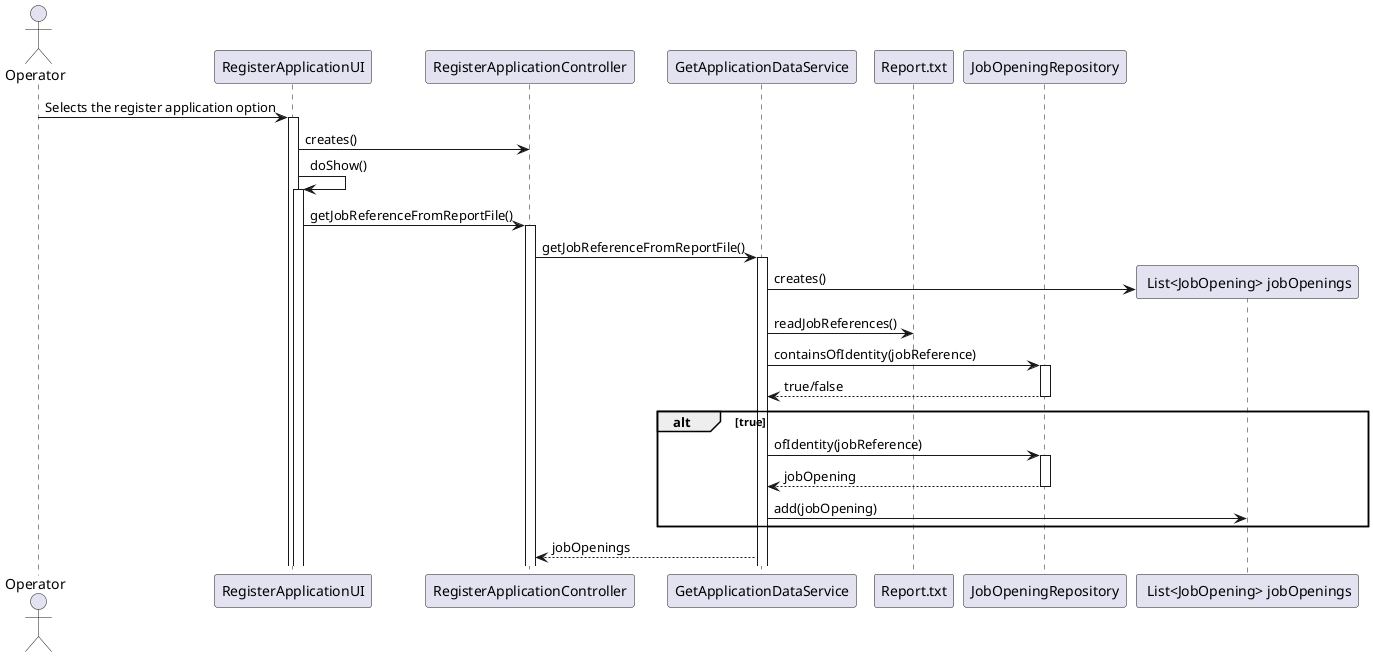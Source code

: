 @startuml

actor Operator as op
participant "RegisterApplicationUI" as UI
participant "RegisterApplicationController" as controller
participant "GetApplicationDataService" as service
participant "Report.txt" as txt
participant "JobOpeningRepository" as JobOpeningRepository
participant " List<JobOpening> jobOpenings" as jobOpeningList

op -> UI: Selects the register application option
activate UI

UI->controller: creates()

UI -> UI: doShow()
activate UI
UI -> controller: getJobReferenceFromReportFile()
activate controller

controller -> service: getJobReferenceFromReportFile()

activate service

service -> jobOpeningList **:creates()
service -> txt: readJobReferences()

service -> JobOpeningRepository : containsOfIdentity(jobReference)
activate JobOpeningRepository
JobOpeningRepository --> service : true/false
alt true
deactivate JobOpeningRepository
service -> JobOpeningRepository  : ofIdentity(jobReference)
activate JobOpeningRepository

JobOpeningRepository --> service : jobOpening

deactivate JobOpeningRepository

service -> jobOpeningList: add(jobOpening)
end
service --> controller : jobOpenings


@enduml